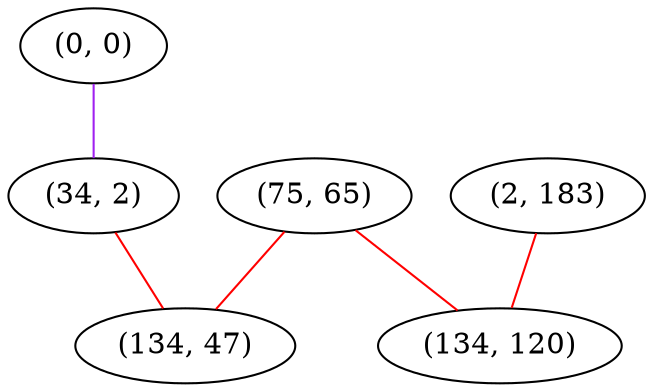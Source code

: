 graph "" {
"(0, 0)";
"(2, 183)";
"(75, 65)";
"(134, 120)";
"(34, 2)";
"(134, 47)";
"(0, 0)" -- "(34, 2)"  [color=purple, key=0, weight=4];
"(2, 183)" -- "(134, 120)"  [color=red, key=0, weight=1];
"(75, 65)" -- "(134, 47)"  [color=red, key=0, weight=1];
"(75, 65)" -- "(134, 120)"  [color=red, key=0, weight=1];
"(34, 2)" -- "(134, 47)"  [color=red, key=0, weight=1];
}
